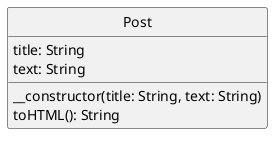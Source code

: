 @startuml
skinparam classAttributeIconSize 0
skinparam monochrome true
hide circle

class Post {
    title: String
    text: String
    __constructor(title: String, text: String)
    toHTML(): String
}
@enduml
